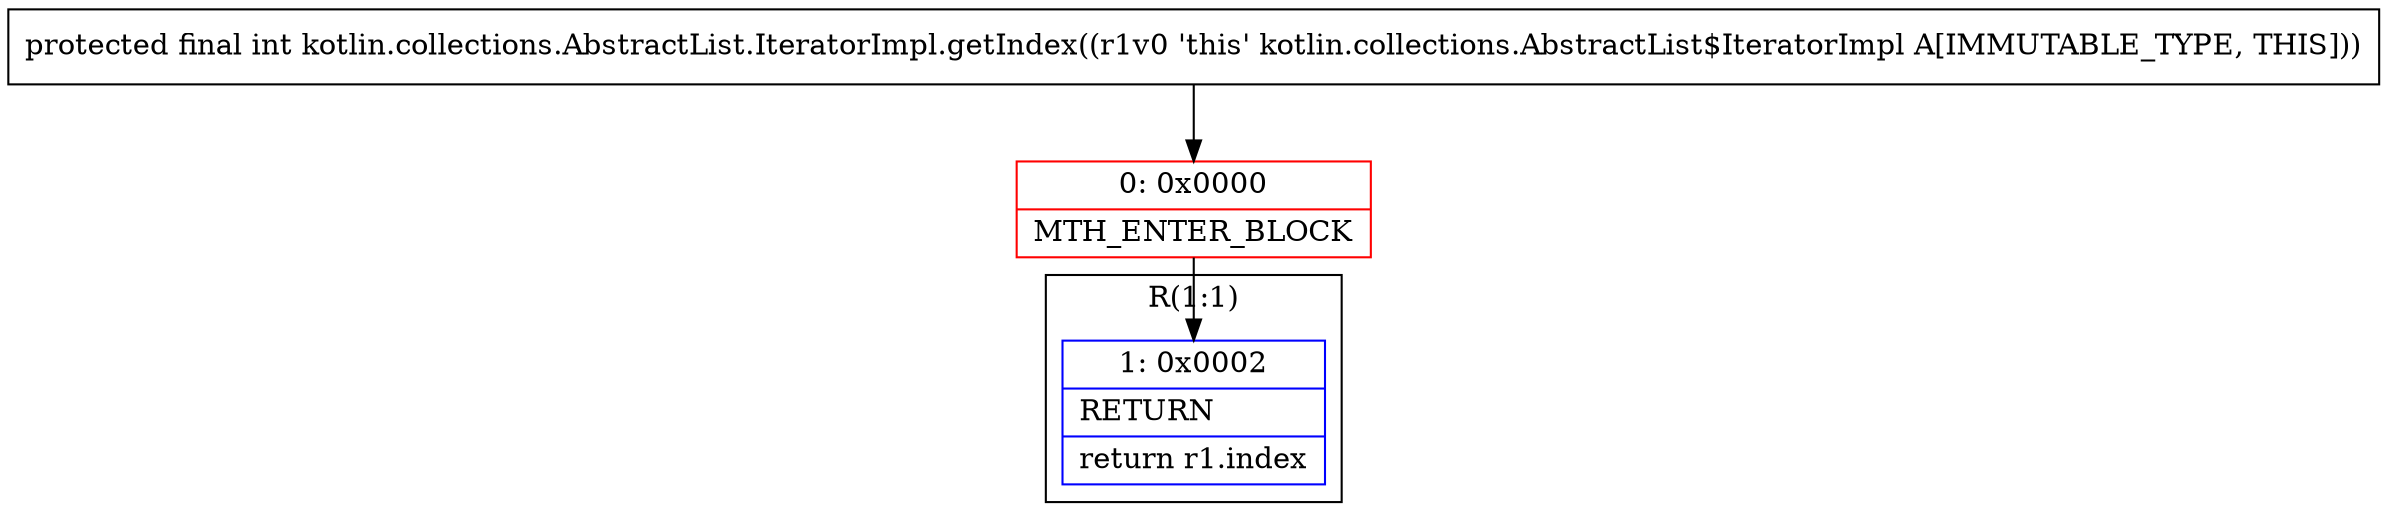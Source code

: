 digraph "CFG forkotlin.collections.AbstractList.IteratorImpl.getIndex()I" {
subgraph cluster_Region_1303510995 {
label = "R(1:1)";
node [shape=record,color=blue];
Node_1 [shape=record,label="{1\:\ 0x0002|RETURN\l|return r1.index\l}"];
}
Node_0 [shape=record,color=red,label="{0\:\ 0x0000|MTH_ENTER_BLOCK\l}"];
MethodNode[shape=record,label="{protected final int kotlin.collections.AbstractList.IteratorImpl.getIndex((r1v0 'this' kotlin.collections.AbstractList$IteratorImpl A[IMMUTABLE_TYPE, THIS])) }"];
MethodNode -> Node_0;
Node_0 -> Node_1;
}

